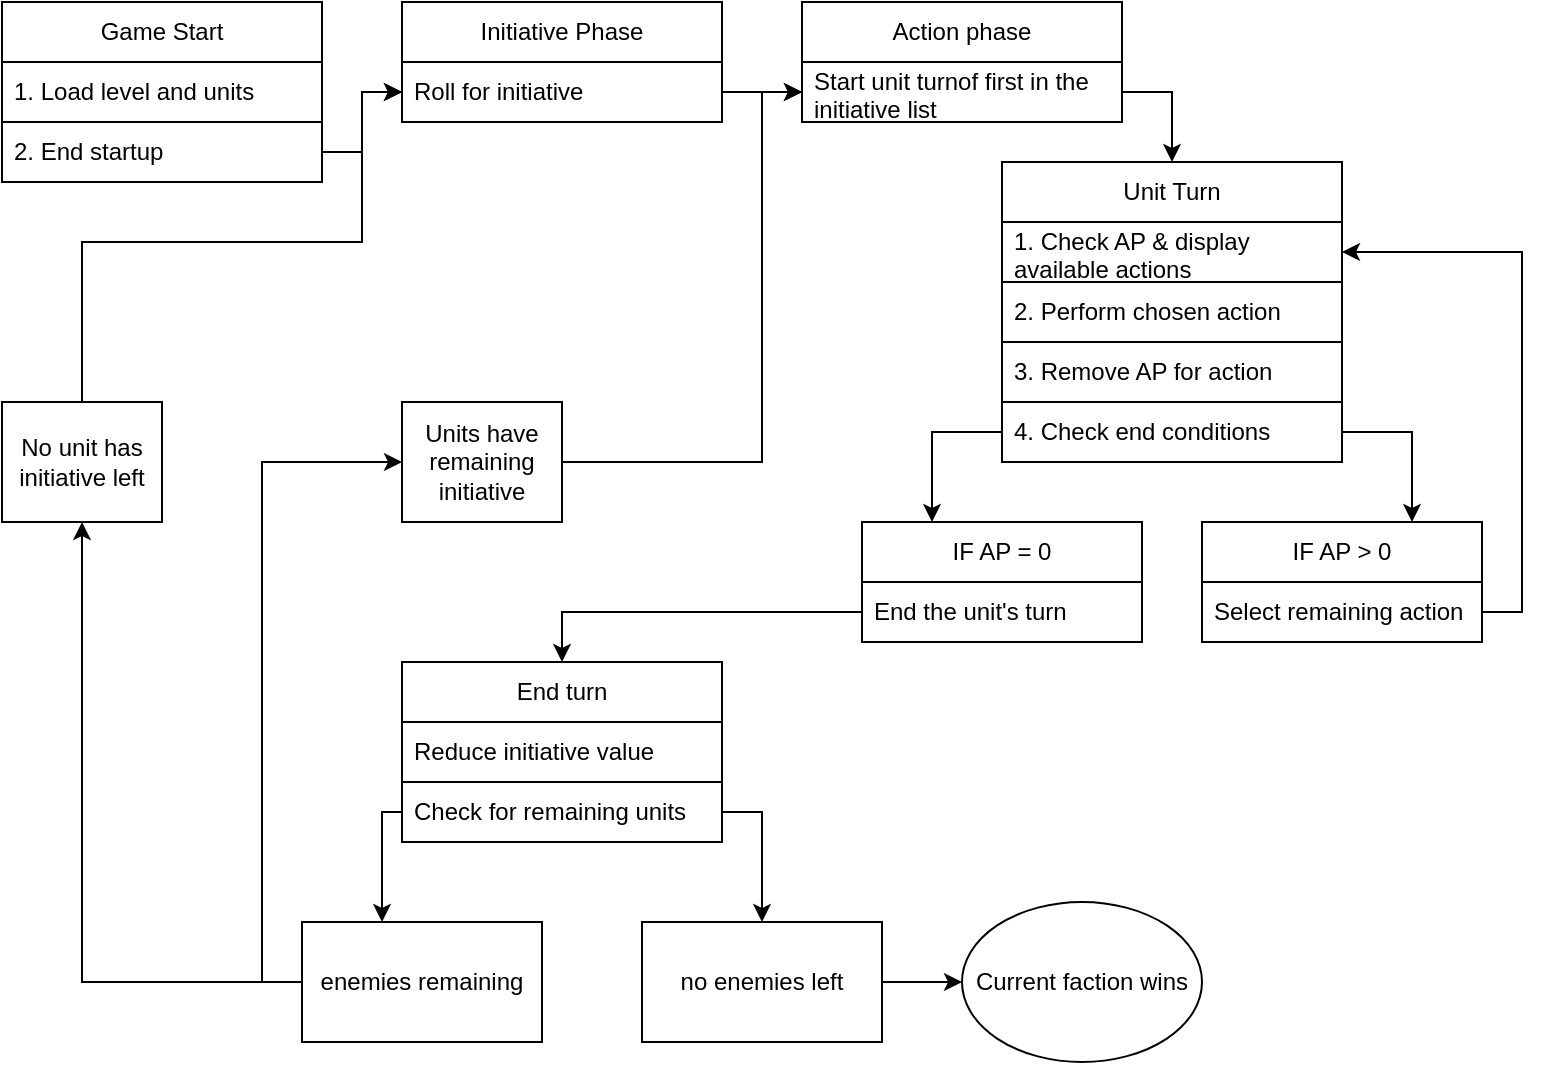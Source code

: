 <mxfile version="24.0.1" type="github">
  <diagram name="Seite-1" id="lAe8fWLy_MNchsyFahVC">
    <mxGraphModel dx="1195" dy="622" grid="1" gridSize="10" guides="1" tooltips="1" connect="1" arrows="1" fold="1" page="1" pageScale="1" pageWidth="827" pageHeight="1169" math="0" shadow="0">
      <root>
        <mxCell id="0" />
        <mxCell id="1" parent="0" />
        <mxCell id="2uUQrK0zqsVHOmAC8gyb-10" value="&lt;div&gt;Unit Turn&lt;/div&gt;" style="swimlane;fontStyle=0;childLayout=stackLayout;horizontal=1;startSize=30;horizontalStack=0;resizeParent=1;resizeParentMax=0;resizeLast=0;collapsible=1;marginBottom=0;whiteSpace=wrap;html=1;strokeWidth=1;" vertex="1" parent="1">
          <mxGeometry x="540" y="120" width="170" height="120" as="geometry" />
        </mxCell>
        <mxCell id="2uUQrK0zqsVHOmAC8gyb-11" value="1. Check AP &amp;amp; display available actions" style="text;strokeColor=default;fillColor=none;align=left;verticalAlign=middle;spacingLeft=4;spacingRight=4;overflow=hidden;points=[[0,0.5],[1,0.5]];portConstraint=eastwest;rotatable=0;whiteSpace=wrap;html=1;strokeWidth=1;" vertex="1" parent="2uUQrK0zqsVHOmAC8gyb-10">
          <mxGeometry y="30" width="170" height="30" as="geometry" />
        </mxCell>
        <mxCell id="2uUQrK0zqsVHOmAC8gyb-12" value="2. Perform chosen action" style="text;strokeColor=default;fillColor=none;align=left;verticalAlign=middle;spacingLeft=4;spacingRight=4;overflow=hidden;points=[[0,0.5],[1,0.5]];portConstraint=eastwest;rotatable=0;whiteSpace=wrap;html=1;strokeWidth=1;" vertex="1" parent="2uUQrK0zqsVHOmAC8gyb-10">
          <mxGeometry y="60" width="170" height="30" as="geometry" />
        </mxCell>
        <mxCell id="2uUQrK0zqsVHOmAC8gyb-13" value="3. Remove AP for action" style="text;strokeColor=default;fillColor=none;align=left;verticalAlign=middle;spacingLeft=4;spacingRight=4;overflow=hidden;points=[[0,0.5],[1,0.5]];portConstraint=eastwest;rotatable=0;whiteSpace=wrap;html=1;strokeWidth=1;" vertex="1" parent="2uUQrK0zqsVHOmAC8gyb-10">
          <mxGeometry y="90" width="170" height="30" as="geometry" />
        </mxCell>
        <mxCell id="2uUQrK0zqsVHOmAC8gyb-42" style="edgeStyle=orthogonalEdgeStyle;rounded=0;orthogonalLoop=1;jettySize=auto;html=1;exitX=1;exitY=0.5;exitDx=0;exitDy=0;strokeWidth=1;" edge="1" parent="2uUQrK0zqsVHOmAC8gyb-10" source="2uUQrK0zqsVHOmAC8gyb-11" target="2uUQrK0zqsVHOmAC8gyb-11">
          <mxGeometry relative="1" as="geometry" />
        </mxCell>
        <mxCell id="2uUQrK0zqsVHOmAC8gyb-21" value="IF AP = 0" style="swimlane;fontStyle=0;childLayout=stackLayout;horizontal=1;startSize=30;horizontalStack=0;resizeParent=1;resizeParentMax=0;resizeLast=0;collapsible=1;marginBottom=0;whiteSpace=wrap;html=1;strokeWidth=1;" vertex="1" parent="1">
          <mxGeometry x="470" y="300" width="140" height="60" as="geometry" />
        </mxCell>
        <mxCell id="2uUQrK0zqsVHOmAC8gyb-22" value="End the unit&#39;s turn" style="text;strokeColor=none;fillColor=none;align=left;verticalAlign=middle;spacingLeft=4;spacingRight=4;overflow=hidden;points=[[0,0.5],[1,0.5]];portConstraint=eastwest;rotatable=0;whiteSpace=wrap;html=1;strokeWidth=1;" vertex="1" parent="2uUQrK0zqsVHOmAC8gyb-21">
          <mxGeometry y="30" width="140" height="30" as="geometry" />
        </mxCell>
        <mxCell id="2uUQrK0zqsVHOmAC8gyb-37" value="IF AP &amp;gt; 0" style="swimlane;fontStyle=0;childLayout=stackLayout;horizontal=1;startSize=30;horizontalStack=0;resizeParent=1;resizeParentMax=0;resizeLast=0;collapsible=1;marginBottom=0;whiteSpace=wrap;html=1;strokeWidth=1;" vertex="1" parent="1">
          <mxGeometry x="640" y="300" width="140" height="60" as="geometry" />
        </mxCell>
        <mxCell id="2uUQrK0zqsVHOmAC8gyb-38" value="Select remaining action" style="text;strokeColor=none;fillColor=none;align=left;verticalAlign=middle;spacingLeft=4;spacingRight=4;overflow=hidden;points=[[0,0.5],[1,0.5]];portConstraint=eastwest;rotatable=0;whiteSpace=wrap;html=1;strokeWidth=1;" vertex="1" parent="2uUQrK0zqsVHOmAC8gyb-37">
          <mxGeometry y="30" width="140" height="30" as="geometry" />
        </mxCell>
        <mxCell id="2uUQrK0zqsVHOmAC8gyb-52" style="edgeStyle=orthogonalEdgeStyle;rounded=0;orthogonalLoop=1;jettySize=auto;html=1;exitX=0;exitY=0.5;exitDx=0;exitDy=0;entryX=0.25;entryY=0;entryDx=0;entryDy=0;" edge="1" parent="1" source="2uUQrK0zqsVHOmAC8gyb-51" target="2uUQrK0zqsVHOmAC8gyb-21">
          <mxGeometry relative="1" as="geometry" />
        </mxCell>
        <mxCell id="2uUQrK0zqsVHOmAC8gyb-53" style="edgeStyle=orthogonalEdgeStyle;rounded=0;orthogonalLoop=1;jettySize=auto;html=1;exitX=1;exitY=0.5;exitDx=0;exitDy=0;entryX=0.75;entryY=0;entryDx=0;entryDy=0;" edge="1" parent="1" source="2uUQrK0zqsVHOmAC8gyb-51" target="2uUQrK0zqsVHOmAC8gyb-37">
          <mxGeometry relative="1" as="geometry" />
        </mxCell>
        <mxCell id="2uUQrK0zqsVHOmAC8gyb-51" value="&lt;div&gt;4. Check end conditions&lt;/div&gt;" style="text;strokeColor=default;fillColor=none;align=left;verticalAlign=middle;spacingLeft=4;spacingRight=4;overflow=hidden;points=[[0,0.5],[1,0.5]];portConstraint=eastwest;rotatable=0;whiteSpace=wrap;html=1;strokeWidth=1;" vertex="1" parent="1">
          <mxGeometry x="540" y="240" width="170" height="30" as="geometry" />
        </mxCell>
        <mxCell id="2uUQrK0zqsVHOmAC8gyb-55" value="Game Start" style="swimlane;fontStyle=0;childLayout=stackLayout;horizontal=1;startSize=30;horizontalStack=0;resizeParent=1;resizeParentMax=0;resizeLast=0;collapsible=1;marginBottom=0;whiteSpace=wrap;html=1;strokeWidth=1;" vertex="1" parent="1">
          <mxGeometry x="40" y="40" width="160" height="90" as="geometry" />
        </mxCell>
        <mxCell id="2uUQrK0zqsVHOmAC8gyb-56" value="1. Load level and units" style="text;strokeColor=default;fillColor=none;align=left;verticalAlign=middle;spacingLeft=4;spacingRight=4;overflow=hidden;points=[[0,0.5],[1,0.5]];portConstraint=eastwest;rotatable=0;whiteSpace=wrap;html=1;strokeWidth=1;" vertex="1" parent="2uUQrK0zqsVHOmAC8gyb-55">
          <mxGeometry y="30" width="160" height="30" as="geometry" />
        </mxCell>
        <mxCell id="2uUQrK0zqsVHOmAC8gyb-57" value="&lt;div&gt;2. End startup&lt;/div&gt;" style="text;strokeColor=default;fillColor=none;align=left;verticalAlign=middle;spacingLeft=4;spacingRight=4;overflow=hidden;points=[[0,0.5],[1,0.5]];portConstraint=eastwest;rotatable=0;whiteSpace=wrap;html=1;strokeWidth=1;" vertex="1" parent="2uUQrK0zqsVHOmAC8gyb-55">
          <mxGeometry y="60" width="160" height="30" as="geometry" />
        </mxCell>
        <mxCell id="2uUQrK0zqsVHOmAC8gyb-59" style="edgeStyle=orthogonalEdgeStyle;rounded=0;orthogonalLoop=1;jettySize=auto;html=1;exitX=1;exitY=0.5;exitDx=0;exitDy=0;strokeWidth=1;" edge="1" parent="2uUQrK0zqsVHOmAC8gyb-55" source="2uUQrK0zqsVHOmAC8gyb-56" target="2uUQrK0zqsVHOmAC8gyb-56">
          <mxGeometry relative="1" as="geometry" />
        </mxCell>
        <mxCell id="2uUQrK0zqsVHOmAC8gyb-64" value="Initiative Phase" style="swimlane;fontStyle=0;childLayout=stackLayout;horizontal=1;startSize=30;horizontalStack=0;resizeParent=1;resizeParentMax=0;resizeLast=0;collapsible=1;marginBottom=0;whiteSpace=wrap;html=1;strokeWidth=1;" vertex="1" parent="1">
          <mxGeometry x="240" y="40" width="160" height="60" as="geometry" />
        </mxCell>
        <mxCell id="2uUQrK0zqsVHOmAC8gyb-65" value="Roll for initiative" style="text;strokeColor=default;fillColor=none;align=left;verticalAlign=middle;spacingLeft=4;spacingRight=4;overflow=hidden;points=[[0,0.5],[1,0.5]];portConstraint=eastwest;rotatable=0;whiteSpace=wrap;html=1;strokeWidth=1;" vertex="1" parent="2uUQrK0zqsVHOmAC8gyb-64">
          <mxGeometry y="30" width="160" height="30" as="geometry" />
        </mxCell>
        <mxCell id="2uUQrK0zqsVHOmAC8gyb-67" style="edgeStyle=orthogonalEdgeStyle;rounded=0;orthogonalLoop=1;jettySize=auto;html=1;exitX=1;exitY=0.5;exitDx=0;exitDy=0;strokeWidth=1;" edge="1" parent="2uUQrK0zqsVHOmAC8gyb-64" source="2uUQrK0zqsVHOmAC8gyb-65" target="2uUQrK0zqsVHOmAC8gyb-65">
          <mxGeometry relative="1" as="geometry" />
        </mxCell>
        <mxCell id="2uUQrK0zqsVHOmAC8gyb-70" style="edgeStyle=orthogonalEdgeStyle;rounded=0;orthogonalLoop=1;jettySize=auto;html=1;exitX=1;exitY=0.5;exitDx=0;exitDy=0;" edge="1" parent="1" source="2uUQrK0zqsVHOmAC8gyb-57" target="2uUQrK0zqsVHOmAC8gyb-65">
          <mxGeometry relative="1" as="geometry" />
        </mxCell>
        <mxCell id="2uUQrK0zqsVHOmAC8gyb-71" value="Action phase" style="swimlane;fontStyle=0;childLayout=stackLayout;horizontal=1;startSize=30;horizontalStack=0;resizeParent=1;resizeParentMax=0;resizeLast=0;collapsible=1;marginBottom=0;whiteSpace=wrap;html=1;strokeWidth=1;" vertex="1" parent="1">
          <mxGeometry x="440" y="40" width="160" height="60" as="geometry" />
        </mxCell>
        <mxCell id="2uUQrK0zqsVHOmAC8gyb-72" value="Start unit turnof first in the initiative list" style="text;strokeColor=default;fillColor=none;align=left;verticalAlign=middle;spacingLeft=4;spacingRight=4;overflow=hidden;points=[[0,0.5],[1,0.5]];portConstraint=eastwest;rotatable=0;whiteSpace=wrap;html=1;strokeWidth=1;" vertex="1" parent="2uUQrK0zqsVHOmAC8gyb-71">
          <mxGeometry y="30" width="160" height="30" as="geometry" />
        </mxCell>
        <mxCell id="2uUQrK0zqsVHOmAC8gyb-73" style="edgeStyle=orthogonalEdgeStyle;rounded=0;orthogonalLoop=1;jettySize=auto;html=1;exitX=1;exitY=0.5;exitDx=0;exitDy=0;strokeWidth=1;" edge="1" parent="2uUQrK0zqsVHOmAC8gyb-71" source="2uUQrK0zqsVHOmAC8gyb-72" target="2uUQrK0zqsVHOmAC8gyb-72">
          <mxGeometry relative="1" as="geometry" />
        </mxCell>
        <mxCell id="2uUQrK0zqsVHOmAC8gyb-75" style="edgeStyle=orthogonalEdgeStyle;rounded=0;orthogonalLoop=1;jettySize=auto;html=1;exitX=1;exitY=0.5;exitDx=0;exitDy=0;entryX=0;entryY=0.5;entryDx=0;entryDy=0;" edge="1" parent="1" source="2uUQrK0zqsVHOmAC8gyb-65" target="2uUQrK0zqsVHOmAC8gyb-72">
          <mxGeometry relative="1" as="geometry" />
        </mxCell>
        <mxCell id="2uUQrK0zqsVHOmAC8gyb-76" style="edgeStyle=orthogonalEdgeStyle;rounded=0;orthogonalLoop=1;jettySize=auto;html=1;exitX=1;exitY=0.5;exitDx=0;exitDy=0;entryX=0.5;entryY=0;entryDx=0;entryDy=0;" edge="1" parent="1" source="2uUQrK0zqsVHOmAC8gyb-72" target="2uUQrK0zqsVHOmAC8gyb-10">
          <mxGeometry relative="1" as="geometry" />
        </mxCell>
        <mxCell id="2uUQrK0zqsVHOmAC8gyb-77" value="End turn" style="swimlane;fontStyle=0;childLayout=stackLayout;horizontal=1;startSize=30;horizontalStack=0;resizeParent=1;resizeParentMax=0;resizeLast=0;collapsible=1;marginBottom=0;whiteSpace=wrap;html=1;strokeWidth=1;" vertex="1" parent="1">
          <mxGeometry x="240" y="370" width="160" height="60" as="geometry" />
        </mxCell>
        <mxCell id="2uUQrK0zqsVHOmAC8gyb-78" value="Reduce initiative value" style="text;strokeColor=default;fillColor=none;align=left;verticalAlign=middle;spacingLeft=4;spacingRight=4;overflow=hidden;points=[[0,0.5],[1,0.5]];portConstraint=eastwest;rotatable=0;whiteSpace=wrap;html=1;strokeWidth=1;" vertex="1" parent="2uUQrK0zqsVHOmAC8gyb-77">
          <mxGeometry y="30" width="160" height="30" as="geometry" />
        </mxCell>
        <mxCell id="2uUQrK0zqsVHOmAC8gyb-79" style="edgeStyle=orthogonalEdgeStyle;rounded=0;orthogonalLoop=1;jettySize=auto;html=1;exitX=1;exitY=0.5;exitDx=0;exitDy=0;strokeWidth=1;" edge="1" parent="2uUQrK0zqsVHOmAC8gyb-77" source="2uUQrK0zqsVHOmAC8gyb-78" target="2uUQrK0zqsVHOmAC8gyb-78">
          <mxGeometry relative="1" as="geometry" />
        </mxCell>
        <mxCell id="2uUQrK0zqsVHOmAC8gyb-80" style="edgeStyle=orthogonalEdgeStyle;rounded=0;orthogonalLoop=1;jettySize=auto;html=1;exitX=1;exitY=0.5;exitDx=0;exitDy=0;entryX=1;entryY=0.5;entryDx=0;entryDy=0;" edge="1" parent="1" source="2uUQrK0zqsVHOmAC8gyb-38" target="2uUQrK0zqsVHOmAC8gyb-11">
          <mxGeometry relative="1" as="geometry" />
        </mxCell>
        <mxCell id="2uUQrK0zqsVHOmAC8gyb-82" style="edgeStyle=orthogonalEdgeStyle;rounded=0;orthogonalLoop=1;jettySize=auto;html=1;exitX=0;exitY=0.5;exitDx=0;exitDy=0;" edge="1" parent="1" source="2uUQrK0zqsVHOmAC8gyb-22" target="2uUQrK0zqsVHOmAC8gyb-77">
          <mxGeometry relative="1" as="geometry" />
        </mxCell>
        <mxCell id="2uUQrK0zqsVHOmAC8gyb-101" style="edgeStyle=orthogonalEdgeStyle;rounded=0;orthogonalLoop=1;jettySize=auto;html=1;exitX=1;exitY=0.5;exitDx=0;exitDy=0;entryX=0.5;entryY=0;entryDx=0;entryDy=0;" edge="1" parent="1" source="2uUQrK0zqsVHOmAC8gyb-83" target="2uUQrK0zqsVHOmAC8gyb-97">
          <mxGeometry relative="1" as="geometry" />
        </mxCell>
        <mxCell id="2uUQrK0zqsVHOmAC8gyb-102" style="edgeStyle=orthogonalEdgeStyle;rounded=0;orthogonalLoop=1;jettySize=auto;html=1;exitX=0;exitY=0.5;exitDx=0;exitDy=0;" edge="1" parent="1" source="2uUQrK0zqsVHOmAC8gyb-83" target="2uUQrK0zqsVHOmAC8gyb-93">
          <mxGeometry relative="1" as="geometry">
            <Array as="points">
              <mxPoint x="230" y="445" />
            </Array>
          </mxGeometry>
        </mxCell>
        <mxCell id="2uUQrK0zqsVHOmAC8gyb-83" value="Check for remaining units" style="text;strokeColor=default;fillColor=none;align=left;verticalAlign=middle;spacingLeft=4;spacingRight=4;overflow=hidden;points=[[0,0.5],[1,0.5]];portConstraint=eastwest;rotatable=0;whiteSpace=wrap;html=1;strokeWidth=1;" vertex="1" parent="1">
          <mxGeometry x="240" y="430" width="160" height="30" as="geometry" />
        </mxCell>
        <mxCell id="2uUQrK0zqsVHOmAC8gyb-88" value="Current faction wins" style="ellipse;whiteSpace=wrap;html=1;" vertex="1" parent="1">
          <mxGeometry x="520" y="490" width="120" height="80" as="geometry" />
        </mxCell>
        <mxCell id="2uUQrK0zqsVHOmAC8gyb-105" style="edgeStyle=orthogonalEdgeStyle;rounded=0;orthogonalLoop=1;jettySize=auto;html=1;exitX=0;exitY=0.5;exitDx=0;exitDy=0;" edge="1" parent="1" source="2uUQrK0zqsVHOmAC8gyb-93" target="2uUQrK0zqsVHOmAC8gyb-103">
          <mxGeometry relative="1" as="geometry" />
        </mxCell>
        <mxCell id="2uUQrK0zqsVHOmAC8gyb-110" style="edgeStyle=orthogonalEdgeStyle;rounded=0;orthogonalLoop=1;jettySize=auto;html=1;exitX=0;exitY=0.5;exitDx=0;exitDy=0;entryX=0;entryY=0.5;entryDx=0;entryDy=0;" edge="1" parent="1" source="2uUQrK0zqsVHOmAC8gyb-93" target="2uUQrK0zqsVHOmAC8gyb-104">
          <mxGeometry relative="1" as="geometry" />
        </mxCell>
        <mxCell id="2uUQrK0zqsVHOmAC8gyb-93" value="enemies remaining" style="rounded=0;whiteSpace=wrap;html=1;" vertex="1" parent="1">
          <mxGeometry x="190" y="500" width="120" height="60" as="geometry" />
        </mxCell>
        <mxCell id="2uUQrK0zqsVHOmAC8gyb-100" style="edgeStyle=orthogonalEdgeStyle;rounded=0;orthogonalLoop=1;jettySize=auto;html=1;exitX=1;exitY=0.5;exitDx=0;exitDy=0;entryX=0;entryY=0.5;entryDx=0;entryDy=0;" edge="1" parent="1" source="2uUQrK0zqsVHOmAC8gyb-97" target="2uUQrK0zqsVHOmAC8gyb-88">
          <mxGeometry relative="1" as="geometry" />
        </mxCell>
        <mxCell id="2uUQrK0zqsVHOmAC8gyb-97" value="&lt;div&gt;no enemies left&lt;/div&gt;" style="rounded=0;whiteSpace=wrap;html=1;" vertex="1" parent="1">
          <mxGeometry x="360" y="500" width="120" height="60" as="geometry" />
        </mxCell>
        <mxCell id="2uUQrK0zqsVHOmAC8gyb-108" style="edgeStyle=orthogonalEdgeStyle;rounded=0;orthogonalLoop=1;jettySize=auto;html=1;exitX=0.5;exitY=0;exitDx=0;exitDy=0;" edge="1" parent="1" source="2uUQrK0zqsVHOmAC8gyb-103" target="2uUQrK0zqsVHOmAC8gyb-65">
          <mxGeometry relative="1" as="geometry">
            <Array as="points">
              <mxPoint x="80" y="160" />
              <mxPoint x="220" y="160" />
              <mxPoint x="220" y="85" />
            </Array>
          </mxGeometry>
        </mxCell>
        <mxCell id="2uUQrK0zqsVHOmAC8gyb-103" value="No unit has initiative left" style="rounded=0;whiteSpace=wrap;html=1;" vertex="1" parent="1">
          <mxGeometry x="40" y="240" width="80" height="60" as="geometry" />
        </mxCell>
        <mxCell id="2uUQrK0zqsVHOmAC8gyb-109" style="edgeStyle=orthogonalEdgeStyle;rounded=0;orthogonalLoop=1;jettySize=auto;html=1;exitX=1;exitY=0.5;exitDx=0;exitDy=0;entryX=0;entryY=0.5;entryDx=0;entryDy=0;" edge="1" parent="1" source="2uUQrK0zqsVHOmAC8gyb-104" target="2uUQrK0zqsVHOmAC8gyb-72">
          <mxGeometry relative="1" as="geometry">
            <Array as="points">
              <mxPoint x="420" y="270" />
              <mxPoint x="420" y="85" />
            </Array>
          </mxGeometry>
        </mxCell>
        <mxCell id="2uUQrK0zqsVHOmAC8gyb-104" value="Units have remaining initiative" style="rounded=0;whiteSpace=wrap;html=1;" vertex="1" parent="1">
          <mxGeometry x="240" y="240" width="80" height="60" as="geometry" />
        </mxCell>
      </root>
    </mxGraphModel>
  </diagram>
</mxfile>
